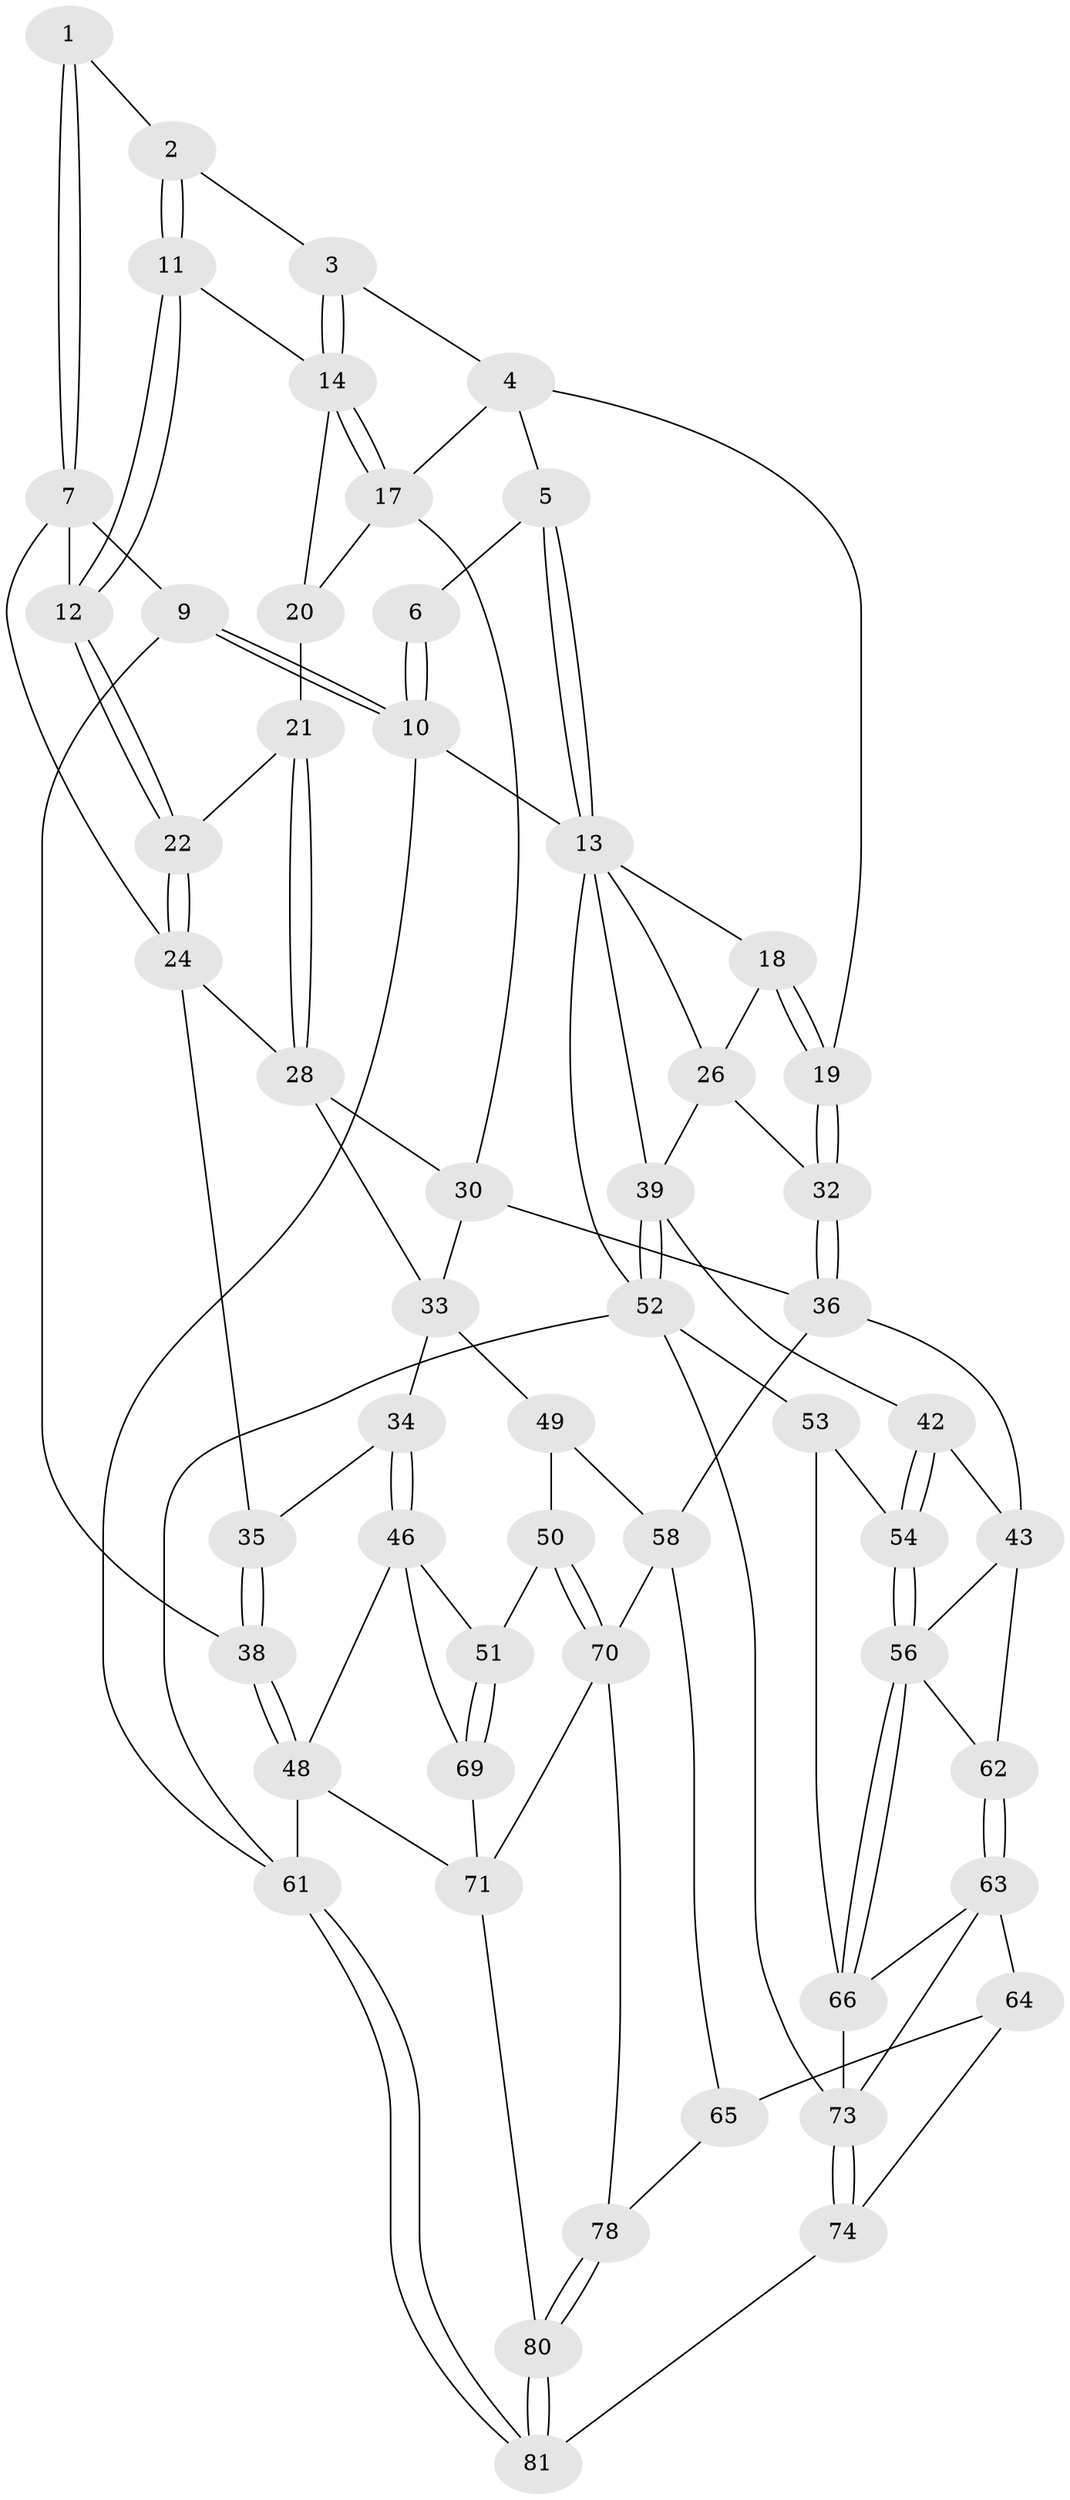 // Generated by graph-tools (version 1.1) at 2025/24/03/03/25 07:24:39]
// undirected, 56 vertices, 125 edges
graph export_dot {
graph [start="1"]
  node [color=gray90,style=filled];
  1 [pos="+0.19015942926952897+0"];
  2 [pos="+0.23252272703988824+0.06851314208183405"];
  3 [pos="+0.5197164887480127+0.028910967941955537"];
  4 [pos="+0.5338024217106233+0.015650312882644873",super="+16"];
  5 [pos="+0.6341400407981954+0"];
  6 [pos="+0.17696864501708345+0"];
  7 [pos="+0.05110591060318455+0.17032090115179863",super="+8"];
  9 [pos="+0+0.1564846532569134"];
  10 [pos="+0+0"];
  11 [pos="+0.2159881297909992+0.1489544919690594"];
  12 [pos="+0.10899211238869135+0.17950324032538612"];
  13 [pos="+0.7108957270915153+0",super="+27"];
  14 [pos="+0.4088793574408284+0.18112259922654153",super="+15"];
  17 [pos="+0.41661900970208104+0.34666444863641804",super="+23"];
  18 [pos="+0.7885157572275788+0.14094027477487414"];
  19 [pos="+0.5739438723565813+0.33273418908035185"];
  20 [pos="+0.2553253048986704+0.2864415521855132"];
  21 [pos="+0.23381212156054726+0.3024494914177888"];
  22 [pos="+0.16318716571667286+0.29835777005101505"];
  24 [pos="+0.13602374508783938+0.3580388650486412",super="+25"];
  26 [pos="+0.8188109725453975+0.19313636265982645",super="+31"];
  28 [pos="+0.22662223927956993+0.4407056810206526",super="+29"];
  30 [pos="+0.39332266166133484+0.4102408496463032",super="+37"];
  32 [pos="+0.6346875418558298+0.4080834700548445"];
  33 [pos="+0.1775890878931432+0.5016459900828049",super="+41"];
  34 [pos="+0.17026213158232614+0.509978254475508"];
  35 [pos="+0.050956499171352566+0.44231829421732155"];
  36 [pos="+0.5742437405831253+0.5803975451303284",super="+45"];
  38 [pos="+0+0.4498417000804665"];
  39 [pos="+1+0.41844782534784547",super="+40"];
  42 [pos="+0.854246875641682+0.49287135413796984"];
  43 [pos="+0.7441880132688958+0.5699551867513745",super="+44"];
  46 [pos="+0.13815268452064616+0.6222392612670298",super="+47"];
  48 [pos="+0+0.7045839556849022",super="+60"];
  49 [pos="+0.3155679124866869+0.7271149654638088"];
  50 [pos="+0.2666133863176373+0.7152792296584907"];
  51 [pos="+0.25765301706093635+0.7099992705744168"];
  52 [pos="+1+0.711319278511461",super="+55"];
  53 [pos="+0.9633979207399928+0.7012682433279714"];
  54 [pos="+0.9376816914190953+0.6970663947956045"];
  56 [pos="+0.8543436411614119+0.7539612616916652",super="+57"];
  58 [pos="+0.48890511456356656+0.7955295811054063",super="+59"];
  61 [pos="+0+1"];
  62 [pos="+0.6459384224339806+0.7171642043845393"];
  63 [pos="+0.6418693670749084+0.8068028162273153",super="+67"];
  64 [pos="+0.6052972572725459+0.8234468873155163",super="+75"];
  65 [pos="+0.5632744539932297+0.8355134180335461",super="+77"];
  66 [pos="+0.8433516368009436+0.7799026036102893",super="+68"];
  69 [pos="+0.08551614302738757+0.8161501397443696"];
  70 [pos="+0.15630565824130382+0.8497863988590392",super="+72"];
  71 [pos="+0.13761119658694482+0.8652764150246649",super="+79"];
  73 [pos="+0.835588415069002+1",super="+76"];
  74 [pos="+0.7219644559723492+1"];
  78 [pos="+0.3395023674791776+0.9494553061861373"];
  80 [pos="+0.2766902850128126+1"];
  81 [pos="+0.26749490964458933+1"];
  1 -- 2;
  1 -- 7;
  1 -- 7;
  2 -- 3;
  2 -- 11;
  2 -- 11;
  3 -- 4;
  3 -- 14;
  3 -- 14;
  4 -- 5;
  4 -- 17;
  4 -- 19;
  5 -- 6;
  5 -- 13;
  5 -- 13;
  6 -- 10;
  6 -- 10;
  7 -- 12;
  7 -- 24;
  7 -- 9;
  9 -- 10;
  9 -- 10;
  9 -- 38;
  10 -- 13;
  10 -- 61;
  11 -- 12;
  11 -- 12;
  11 -- 14;
  12 -- 22;
  12 -- 22;
  13 -- 18;
  13 -- 26;
  13 -- 52;
  13 -- 39;
  14 -- 17;
  14 -- 17;
  14 -- 20;
  17 -- 20;
  17 -- 30;
  18 -- 19;
  18 -- 19;
  18 -- 26;
  19 -- 32;
  19 -- 32;
  20 -- 21;
  21 -- 22;
  21 -- 28;
  21 -- 28;
  22 -- 24;
  22 -- 24;
  24 -- 35;
  24 -- 28;
  26 -- 32;
  26 -- 39;
  28 -- 30;
  28 -- 33;
  30 -- 33;
  30 -- 36;
  32 -- 36;
  32 -- 36;
  33 -- 34;
  33 -- 49;
  34 -- 35;
  34 -- 46;
  34 -- 46;
  35 -- 38;
  35 -- 38;
  36 -- 58;
  36 -- 43;
  38 -- 48;
  38 -- 48;
  39 -- 52;
  39 -- 52;
  39 -- 42;
  42 -- 43;
  42 -- 54;
  42 -- 54;
  43 -- 56;
  43 -- 62;
  46 -- 51;
  46 -- 48;
  46 -- 69;
  48 -- 61;
  48 -- 71;
  49 -- 50;
  49 -- 58;
  50 -- 51;
  50 -- 70;
  50 -- 70;
  51 -- 69;
  51 -- 69;
  52 -- 53;
  52 -- 61;
  52 -- 73;
  53 -- 54;
  53 -- 66;
  54 -- 56;
  54 -- 56;
  56 -- 66;
  56 -- 66;
  56 -- 62;
  58 -- 65;
  58 -- 70;
  61 -- 81;
  61 -- 81;
  62 -- 63;
  62 -- 63;
  63 -- 64;
  63 -- 73;
  63 -- 66;
  64 -- 65 [weight=2];
  64 -- 74;
  65 -- 78;
  66 -- 73;
  69 -- 71;
  70 -- 71;
  70 -- 78;
  71 -- 80;
  73 -- 74;
  73 -- 74;
  74 -- 81;
  78 -- 80;
  78 -- 80;
  80 -- 81;
  80 -- 81;
}
